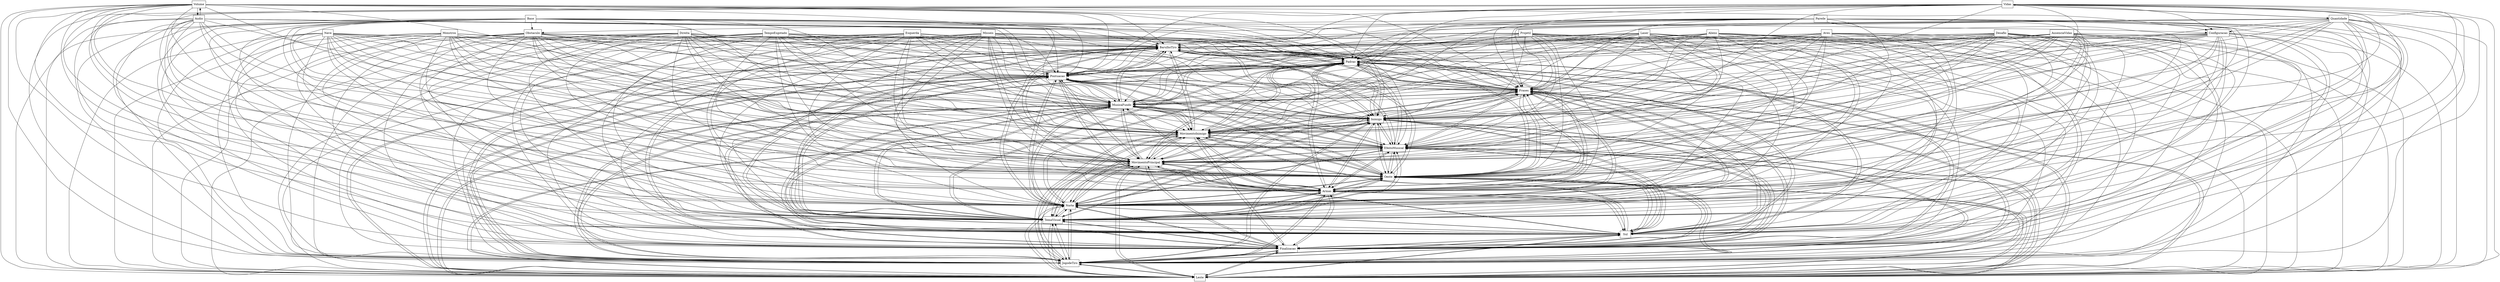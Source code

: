 digraph{
graph [rankdir=TB];
node [shape=box];
edge [arrowhead=normal];
0[label="Base",]
1[label="BarulhoTiro",]
2[label="Laser",]
3[label="Padrao",]
4[label="Leste",]
5[label="JogodeTiro",]
6[label="Finalizacao",]
7[label="Nave",]
8[label="TempoEsgotado",]
9[label="Sul",]
10[label="TemaVisual",]
11[label="Parede",]
12[label="Direita",]
13[label="Obstaculo",]
14[label="Norte",]
15[label="Esquerda",]
16[label="Armas",]
17[label="Oeste",]
18[label="MovimentoPrincipal",]
19[label="Volume",]
20[label="EfeitoMusical",]
21[label="Monstros",]
22[label="Aves",]
23[label="MovimentoInimigo",]
24[label="Vidas",]
25[label="Desafio",]
26[label="AusenciaVidas",]
27[label="Inimigo",]
28[label="MusicaFundo",]
29[label="Configuracao",]
30[label="Frases",]
31[label="Misseis",]
32[label="Pontuacao",]
33[label="Audio",]
34[label="Aliens",]
35[label="Quantidade",]
36[label="Projetil",]
0->1[label="",]
0->3[label="",]
0->4[label="",]
0->5[label="",]
0->6[label="",]
0->9[label="",]
0->10[label="",]
0->13[label="",]
0->14[label="",]
0->16[label="",]
0->17[label="",]
0->18[label="",]
0->20[label="",]
0->23[label="",]
0->27[label="",]
0->28[label="",]
0->30[label="",]
0->32[label="",]
1->3[label="",]
1->4[label="",]
1->5[label="",]
1->6[label="",]
1->9[label="",]
1->10[label="",]
1->14[label="",]
1->16[label="",]
1->17[label="",]
1->18[label="",]
1->20[label="",]
1->23[label="",]
1->27[label="",]
1->28[label="",]
1->30[label="",]
1->32[label="",]
2->1[label="",]
2->3[label="",]
2->4[label="",]
2->5[label="",]
2->6[label="",]
2->9[label="",]
2->10[label="",]
2->14[label="",]
2->16[label="",]
2->17[label="",]
2->18[label="",]
2->20[label="",]
2->23[label="",]
2->27[label="",]
2->28[label="",]
2->30[label="",]
2->32[label="",]
3->1[label="",]
3->4[label="",]
3->5[label="",]
3->6[label="",]
3->9[label="",]
3->10[label="",]
3->14[label="",]
3->16[label="",]
3->17[label="",]
3->18[label="",]
3->20[label="",]
3->23[label="",]
3->27[label="",]
3->28[label="",]
3->30[label="",]
3->32[label="",]
4->1[label="",]
4->3[label="",]
4->5[label="",]
4->6[label="",]
4->9[label="",]
4->10[label="",]
4->14[label="",]
4->16[label="",]
4->17[label="",]
4->18[label="",]
4->20[label="",]
4->23[label="",]
4->27[label="",]
4->28[label="",]
4->30[label="",]
4->32[label="",]
5->1[label="",]
5->3[label="",]
5->4[label="",]
5->6[label="",]
5->9[label="",]
5->10[label="",]
5->14[label="",]
5->16[label="",]
5->17[label="",]
5->18[label="",]
5->20[label="",]
5->23[label="",]
5->27[label="",]
5->28[label="",]
5->30[label="",]
5->32[label="",]
6->1[label="",]
6->3[label="",]
6->4[label="",]
6->5[label="",]
6->9[label="",]
6->10[label="",]
6->14[label="",]
6->16[label="",]
6->17[label="",]
6->18[label="",]
6->20[label="",]
6->23[label="",]
6->27[label="",]
6->28[label="",]
6->30[label="",]
6->32[label="",]
7->1[label="",]
7->3[label="",]
7->4[label="",]
7->5[label="",]
7->6[label="",]
7->9[label="",]
7->10[label="",]
7->14[label="",]
7->16[label="",]
7->17[label="",]
7->18[label="",]
7->20[label="",]
7->23[label="",]
7->27[label="",]
7->28[label="",]
7->30[label="",]
7->32[label="",]
8->1[label="",]
8->3[label="",]
8->4[label="",]
8->5[label="",]
8->6[label="",]
8->9[label="",]
8->10[label="",]
8->14[label="",]
8->16[label="",]
8->17[label="",]
8->18[label="",]
8->20[label="",]
8->23[label="",]
8->27[label="",]
8->28[label="",]
8->30[label="",]
8->32[label="",]
9->1[label="",]
9->3[label="",]
9->4[label="",]
9->5[label="",]
9->6[label="",]
9->10[label="",]
9->14[label="",]
9->16[label="",]
9->17[label="",]
9->18[label="",]
9->20[label="",]
9->23[label="",]
9->27[label="",]
9->28[label="",]
9->30[label="",]
9->32[label="",]
10->1[label="",]
10->3[label="",]
10->4[label="",]
10->5[label="",]
10->6[label="",]
10->9[label="",]
10->14[label="",]
10->16[label="",]
10->17[label="",]
10->18[label="",]
10->20[label="",]
10->23[label="",]
10->27[label="",]
10->28[label="",]
10->30[label="",]
10->32[label="",]
11->1[label="",]
11->3[label="",]
11->4[label="",]
11->5[label="",]
11->6[label="",]
11->9[label="",]
11->10[label="",]
11->13[label="",]
11->14[label="",]
11->16[label="",]
11->17[label="",]
11->18[label="",]
11->20[label="",]
11->23[label="",]
11->27[label="",]
11->28[label="",]
11->30[label="",]
11->32[label="",]
12->1[label="",]
12->3[label="",]
12->4[label="",]
12->5[label="",]
12->6[label="",]
12->9[label="",]
12->10[label="",]
12->14[label="",]
12->16[label="",]
12->17[label="",]
12->18[label="",]
12->20[label="",]
12->23[label="",]
12->27[label="",]
12->28[label="",]
12->30[label="",]
12->32[label="",]
13->1[label="",]
13->3[label="",]
13->4[label="",]
13->5[label="",]
13->6[label="",]
13->9[label="",]
13->10[label="",]
13->14[label="",]
13->16[label="",]
13->17[label="",]
13->18[label="",]
13->20[label="",]
13->23[label="",]
13->27[label="",]
13->28[label="",]
13->30[label="",]
13->32[label="",]
14->1[label="",]
14->3[label="",]
14->4[label="",]
14->5[label="",]
14->6[label="",]
14->9[label="",]
14->10[label="",]
14->16[label="",]
14->17[label="",]
14->18[label="",]
14->20[label="",]
14->23[label="",]
14->27[label="",]
14->28[label="",]
14->30[label="",]
14->32[label="",]
15->1[label="",]
15->3[label="",]
15->4[label="",]
15->5[label="",]
15->6[label="",]
15->9[label="",]
15->10[label="",]
15->14[label="",]
15->16[label="",]
15->17[label="",]
15->18[label="",]
15->20[label="",]
15->23[label="",]
15->27[label="",]
15->28[label="",]
15->30[label="",]
15->32[label="",]
16->1[label="",]
16->3[label="",]
16->4[label="",]
16->5[label="",]
16->6[label="",]
16->9[label="",]
16->10[label="",]
16->14[label="",]
16->17[label="",]
16->18[label="",]
16->20[label="",]
16->23[label="",]
16->27[label="",]
16->28[label="",]
16->30[label="",]
16->32[label="",]
17->1[label="",]
17->3[label="",]
17->4[label="",]
17->5[label="",]
17->6[label="",]
17->9[label="",]
17->10[label="",]
17->14[label="",]
17->16[label="",]
17->18[label="",]
17->20[label="",]
17->23[label="",]
17->27[label="",]
17->28[label="",]
17->30[label="",]
17->32[label="",]
18->1[label="",]
18->3[label="",]
18->4[label="",]
18->5[label="",]
18->6[label="",]
18->9[label="",]
18->10[label="",]
18->14[label="",]
18->16[label="",]
18->17[label="",]
18->20[label="",]
18->23[label="",]
18->27[label="",]
18->28[label="",]
18->30[label="",]
18->32[label="",]
19->1[label="",]
19->3[label="",]
19->4[label="",]
19->5[label="",]
19->6[label="",]
19->9[label="",]
19->10[label="",]
19->14[label="",]
19->16[label="",]
19->17[label="",]
19->18[label="",]
19->20[label="",]
19->23[label="",]
19->27[label="",]
19->28[label="",]
19->29[label="",]
19->30[label="",]
19->32[label="",]
19->33[label="",]
20->1[label="",]
20->3[label="",]
20->4[label="",]
20->5[label="",]
20->6[label="",]
20->9[label="",]
20->10[label="",]
20->14[label="",]
20->16[label="",]
20->17[label="",]
20->18[label="",]
20->23[label="",]
20->27[label="",]
20->28[label="",]
20->30[label="",]
20->32[label="",]
21->1[label="",]
21->3[label="",]
21->4[label="",]
21->5[label="",]
21->6[label="",]
21->9[label="",]
21->10[label="",]
21->14[label="",]
21->16[label="",]
21->17[label="",]
21->18[label="",]
21->20[label="",]
21->23[label="",]
21->27[label="",]
21->28[label="",]
21->30[label="",]
21->32[label="",]
22->1[label="",]
22->3[label="",]
22->4[label="",]
22->5[label="",]
22->6[label="",]
22->9[label="",]
22->10[label="",]
22->14[label="",]
22->16[label="",]
22->17[label="",]
22->18[label="",]
22->20[label="",]
22->23[label="",]
22->27[label="",]
22->28[label="",]
22->30[label="",]
22->32[label="",]
23->1[label="",]
23->3[label="",]
23->4[label="",]
23->5[label="",]
23->6[label="",]
23->9[label="",]
23->10[label="",]
23->14[label="",]
23->16[label="",]
23->17[label="",]
23->18[label="",]
23->20[label="",]
23->27[label="",]
23->28[label="",]
23->30[label="",]
23->32[label="",]
24->1[label="",]
24->3[label="",]
24->4[label="",]
24->5[label="",]
24->6[label="",]
24->9[label="",]
24->10[label="",]
24->14[label="",]
24->16[label="",]
24->17[label="",]
24->18[label="",]
24->20[label="",]
24->23[label="",]
24->27[label="",]
24->28[label="",]
24->29[label="",]
24->30[label="",]
24->32[label="",]
24->35[label="",]
25->1[label="",]
25->3[label="",]
25->4[label="",]
25->5[label="",]
25->6[label="",]
25->9[label="",]
25->10[label="",]
25->14[label="",]
25->16[label="",]
25->17[label="",]
25->18[label="",]
25->20[label="",]
25->23[label="",]
25->27[label="",]
25->28[label="",]
25->30[label="",]
25->32[label="",]
26->1[label="",]
26->3[label="",]
26->4[label="",]
26->5[label="",]
26->6[label="",]
26->9[label="",]
26->10[label="",]
26->14[label="",]
26->16[label="",]
26->17[label="",]
26->18[label="",]
26->20[label="",]
26->23[label="",]
26->27[label="",]
26->28[label="",]
26->30[label="",]
26->32[label="",]
27->1[label="",]
27->3[label="",]
27->4[label="",]
27->5[label="",]
27->6[label="",]
27->9[label="",]
27->10[label="",]
27->14[label="",]
27->16[label="",]
27->17[label="",]
27->18[label="",]
27->20[label="",]
27->23[label="",]
27->28[label="",]
27->30[label="",]
27->32[label="",]
28->1[label="",]
28->3[label="",]
28->4[label="",]
28->5[label="",]
28->6[label="",]
28->9[label="",]
28->10[label="",]
28->14[label="",]
28->16[label="",]
28->17[label="",]
28->18[label="",]
28->20[label="",]
28->23[label="",]
28->27[label="",]
28->30[label="",]
28->32[label="",]
29->1[label="",]
29->3[label="",]
29->4[label="",]
29->5[label="",]
29->6[label="",]
29->9[label="",]
29->10[label="",]
29->14[label="",]
29->16[label="",]
29->17[label="",]
29->18[label="",]
29->20[label="",]
29->23[label="",]
29->27[label="",]
29->28[label="",]
29->30[label="",]
29->32[label="",]
30->1[label="",]
30->3[label="",]
30->4[label="",]
30->5[label="",]
30->6[label="",]
30->9[label="",]
30->10[label="",]
30->14[label="",]
30->16[label="",]
30->17[label="",]
30->18[label="",]
30->20[label="",]
30->23[label="",]
30->27[label="",]
30->28[label="",]
30->32[label="",]
31->1[label="",]
31->3[label="",]
31->4[label="",]
31->5[label="",]
31->6[label="",]
31->9[label="",]
31->10[label="",]
31->14[label="",]
31->16[label="",]
31->17[label="",]
31->18[label="",]
31->20[label="",]
31->23[label="",]
31->27[label="",]
31->28[label="",]
31->30[label="",]
31->32[label="",]
32->1[label="",]
32->3[label="",]
32->4[label="",]
32->5[label="",]
32->6[label="",]
32->9[label="",]
32->10[label="",]
32->14[label="",]
32->16[label="",]
32->17[label="",]
32->18[label="",]
32->20[label="",]
32->23[label="",]
32->27[label="",]
32->28[label="",]
32->30[label="",]
33->1[label="",]
33->3[label="",]
33->4[label="",]
33->5[label="",]
33->6[label="",]
33->9[label="",]
33->10[label="",]
33->14[label="",]
33->16[label="",]
33->17[label="",]
33->18[label="",]
33->19[label="",]
33->20[label="",]
33->23[label="",]
33->27[label="",]
33->28[label="",]
33->29[label="",]
33->30[label="",]
33->32[label="",]
34->1[label="",]
34->3[label="",]
34->4[label="",]
34->5[label="",]
34->6[label="",]
34->9[label="",]
34->10[label="",]
34->14[label="",]
34->16[label="",]
34->17[label="",]
34->18[label="",]
34->20[label="",]
34->23[label="",]
34->27[label="",]
34->28[label="",]
34->30[label="",]
34->32[label="",]
35->1[label="",]
35->3[label="",]
35->4[label="",]
35->5[label="",]
35->6[label="",]
35->9[label="",]
35->10[label="",]
35->14[label="",]
35->16[label="",]
35->17[label="",]
35->18[label="",]
35->20[label="",]
35->23[label="",]
35->24[label="",]
35->27[label="",]
35->28[label="",]
35->29[label="",]
35->30[label="",]
35->32[label="",]
36->1[label="",]
36->3[label="",]
36->4[label="",]
36->5[label="",]
36->6[label="",]
36->9[label="",]
36->10[label="",]
36->14[label="",]
36->16[label="",]
36->17[label="",]
36->18[label="",]
36->20[label="",]
36->23[label="",]
36->27[label="",]
36->28[label="",]
36->30[label="",]
36->32[label="",]
}
